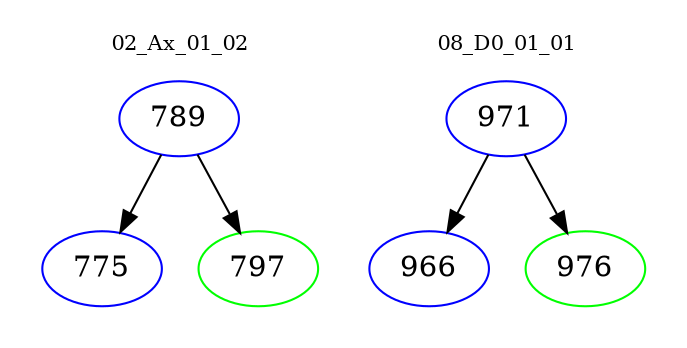digraph{
subgraph cluster_0 {
color = white
label = "02_Ax_01_02";
fontsize=10;
T0_789 [label="789", color="blue"]
T0_789 -> T0_775 [color="black"]
T0_775 [label="775", color="blue"]
T0_789 -> T0_797 [color="black"]
T0_797 [label="797", color="green"]
}
subgraph cluster_1 {
color = white
label = "08_D0_01_01";
fontsize=10;
T1_971 [label="971", color="blue"]
T1_971 -> T1_966 [color="black"]
T1_966 [label="966", color="blue"]
T1_971 -> T1_976 [color="black"]
T1_976 [label="976", color="green"]
}
}
